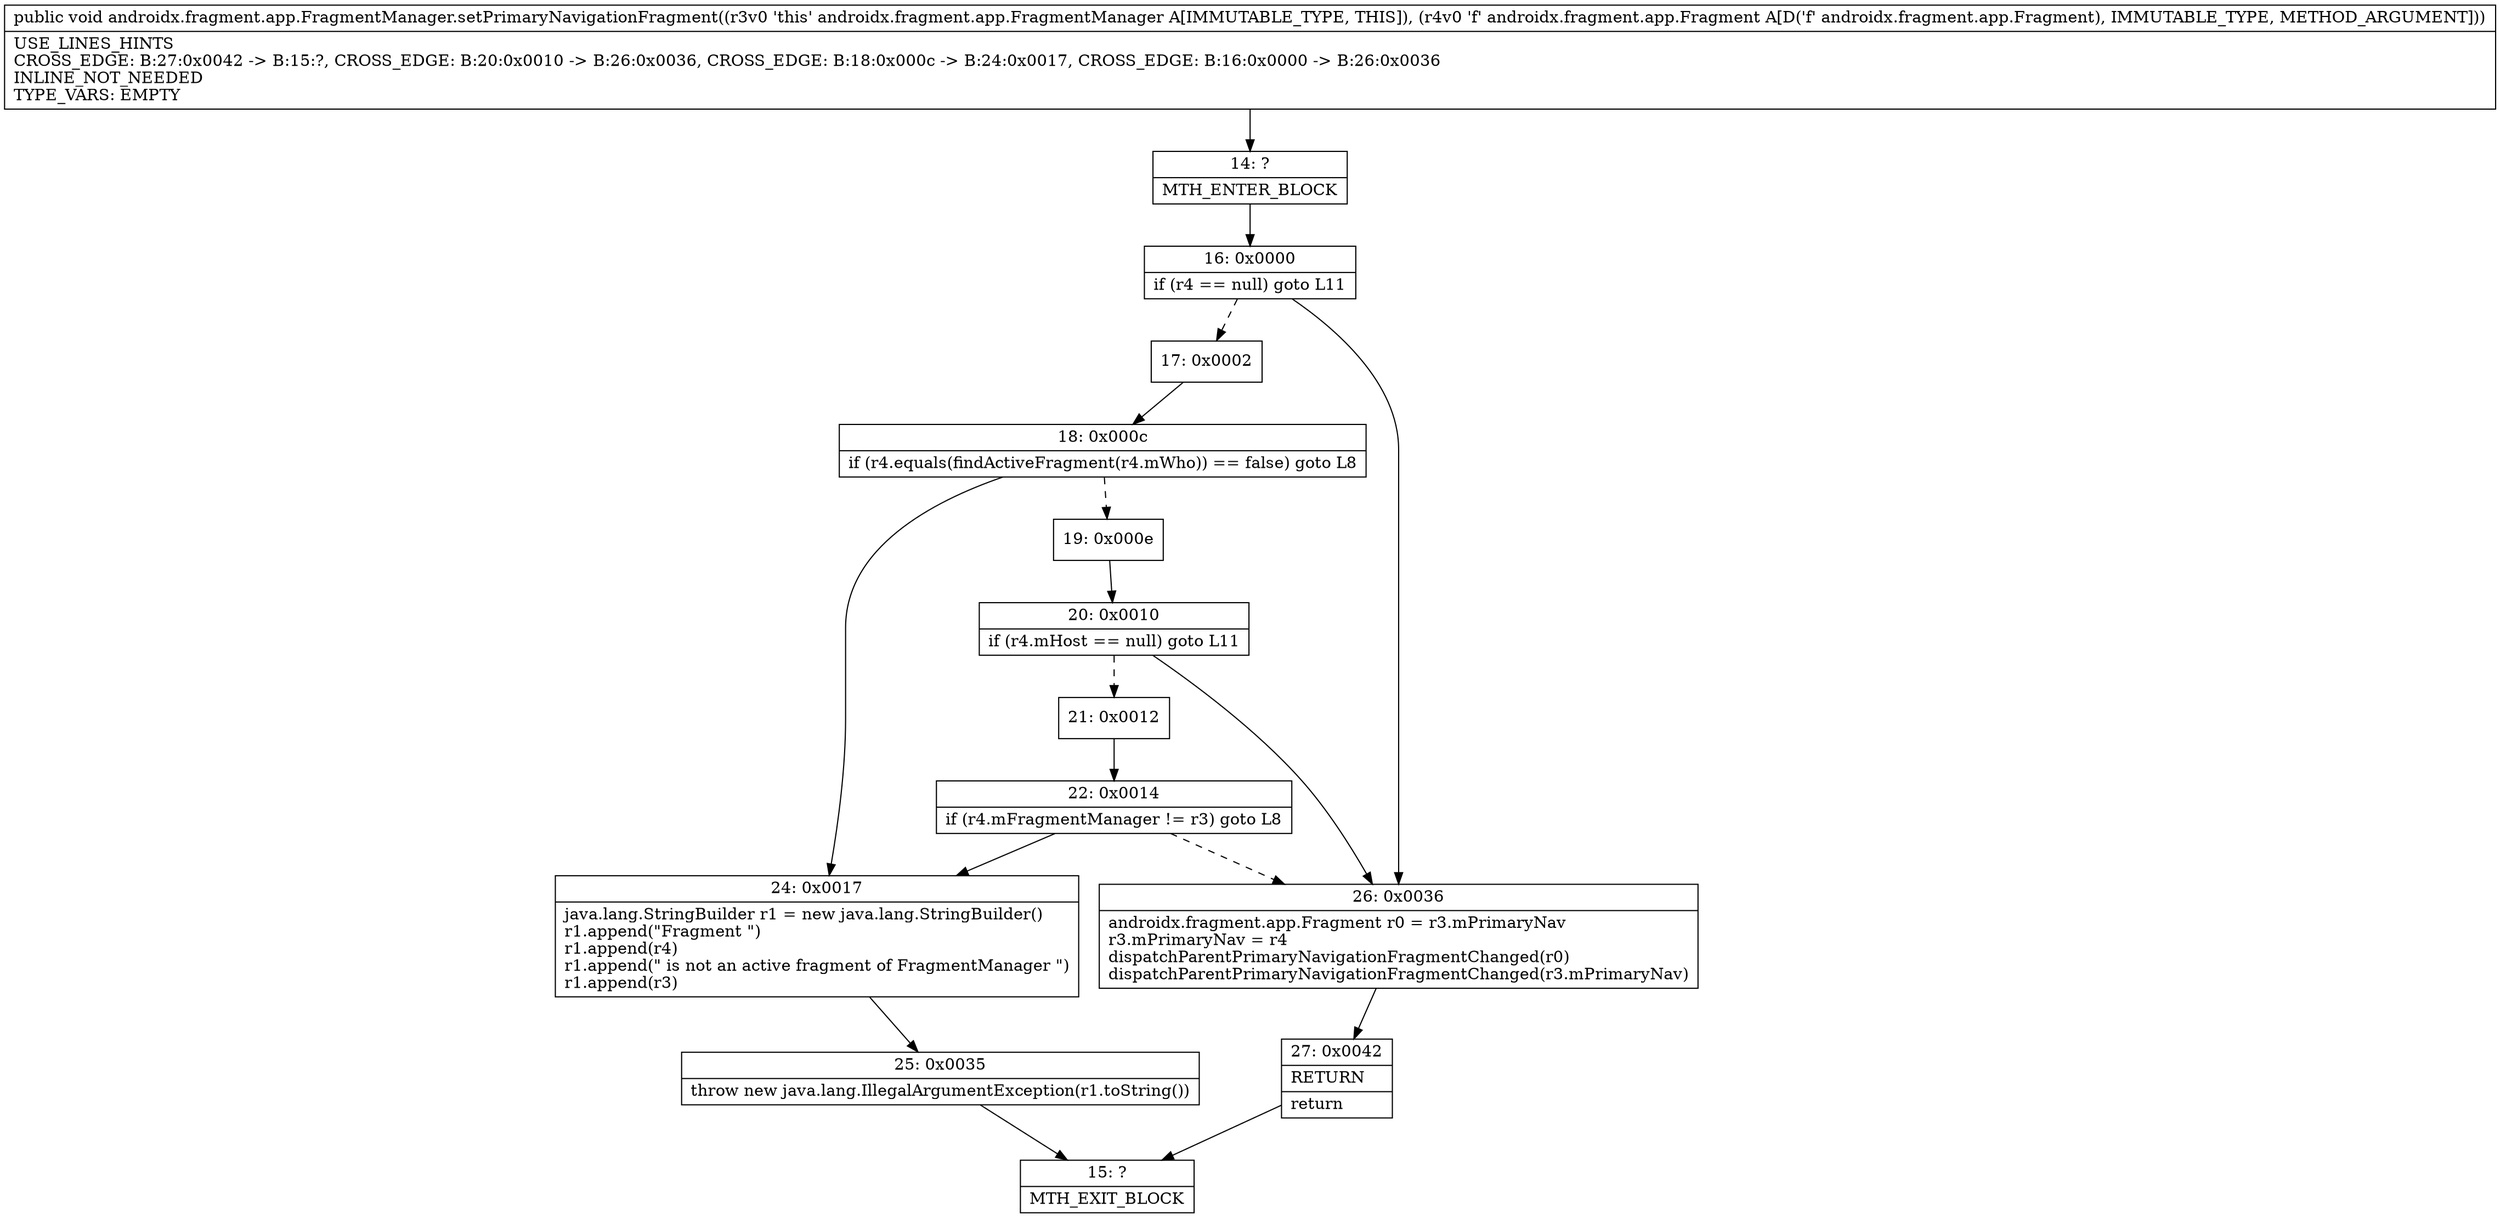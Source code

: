 digraph "CFG forandroidx.fragment.app.FragmentManager.setPrimaryNavigationFragment(Landroidx\/fragment\/app\/Fragment;)V" {
Node_14 [shape=record,label="{14\:\ ?|MTH_ENTER_BLOCK\l}"];
Node_16 [shape=record,label="{16\:\ 0x0000|if (r4 == null) goto L11\l}"];
Node_17 [shape=record,label="{17\:\ 0x0002}"];
Node_18 [shape=record,label="{18\:\ 0x000c|if (r4.equals(findActiveFragment(r4.mWho)) == false) goto L8\l}"];
Node_19 [shape=record,label="{19\:\ 0x000e}"];
Node_20 [shape=record,label="{20\:\ 0x0010|if (r4.mHost == null) goto L11\l}"];
Node_21 [shape=record,label="{21\:\ 0x0012}"];
Node_22 [shape=record,label="{22\:\ 0x0014|if (r4.mFragmentManager != r3) goto L8\l}"];
Node_24 [shape=record,label="{24\:\ 0x0017|java.lang.StringBuilder r1 = new java.lang.StringBuilder()\lr1.append(\"Fragment \")\lr1.append(r4)\lr1.append(\" is not an active fragment of FragmentManager \")\lr1.append(r3)\l}"];
Node_25 [shape=record,label="{25\:\ 0x0035|throw new java.lang.IllegalArgumentException(r1.toString())\l}"];
Node_15 [shape=record,label="{15\:\ ?|MTH_EXIT_BLOCK\l}"];
Node_26 [shape=record,label="{26\:\ 0x0036|androidx.fragment.app.Fragment r0 = r3.mPrimaryNav\lr3.mPrimaryNav = r4\ldispatchParentPrimaryNavigationFragmentChanged(r0)\ldispatchParentPrimaryNavigationFragmentChanged(r3.mPrimaryNav)\l}"];
Node_27 [shape=record,label="{27\:\ 0x0042|RETURN\l|return\l}"];
MethodNode[shape=record,label="{public void androidx.fragment.app.FragmentManager.setPrimaryNavigationFragment((r3v0 'this' androidx.fragment.app.FragmentManager A[IMMUTABLE_TYPE, THIS]), (r4v0 'f' androidx.fragment.app.Fragment A[D('f' androidx.fragment.app.Fragment), IMMUTABLE_TYPE, METHOD_ARGUMENT]))  | USE_LINES_HINTS\lCROSS_EDGE: B:27:0x0042 \-\> B:15:?, CROSS_EDGE: B:20:0x0010 \-\> B:26:0x0036, CROSS_EDGE: B:18:0x000c \-\> B:24:0x0017, CROSS_EDGE: B:16:0x0000 \-\> B:26:0x0036\lINLINE_NOT_NEEDED\lTYPE_VARS: EMPTY\l}"];
MethodNode -> Node_14;Node_14 -> Node_16;
Node_16 -> Node_17[style=dashed];
Node_16 -> Node_26;
Node_17 -> Node_18;
Node_18 -> Node_19[style=dashed];
Node_18 -> Node_24;
Node_19 -> Node_20;
Node_20 -> Node_21[style=dashed];
Node_20 -> Node_26;
Node_21 -> Node_22;
Node_22 -> Node_24;
Node_22 -> Node_26[style=dashed];
Node_24 -> Node_25;
Node_25 -> Node_15;
Node_26 -> Node_27;
Node_27 -> Node_15;
}

